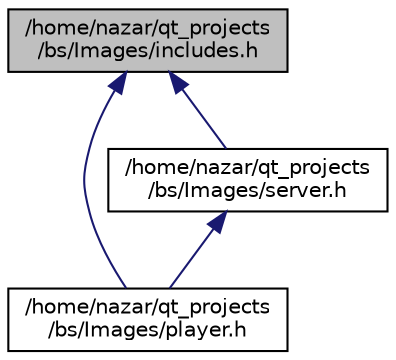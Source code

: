 digraph "/home/nazar/qt_projects/bs/Images/includes.h"
{
 // LATEX_PDF_SIZE
  edge [fontname="Helvetica",fontsize="10",labelfontname="Helvetica",labelfontsize="10"];
  node [fontname="Helvetica",fontsize="10",shape=record];
  Node1 [label="/home/nazar/qt_projects\l/bs/Images/includes.h",height=0.2,width=0.4,color="black", fillcolor="grey75", style="filled", fontcolor="black",tooltip=" "];
  Node1 -> Node2 [dir="back",color="midnightblue",fontsize="10",style="solid"];
  Node2 [label="/home/nazar/qt_projects\l/bs/Images/player.h",height=0.2,width=0.4,color="black", fillcolor="white", style="filled",URL="$_images_2player_8h.html",tooltip=" "];
  Node1 -> Node3 [dir="back",color="midnightblue",fontsize="10",style="solid"];
  Node3 [label="/home/nazar/qt_projects\l/bs/Images/server.h",height=0.2,width=0.4,color="black", fillcolor="white", style="filled",URL="$_images_2server_8h.html",tooltip=" "];
  Node3 -> Node2 [dir="back",color="midnightblue",fontsize="10",style="solid"];
}
